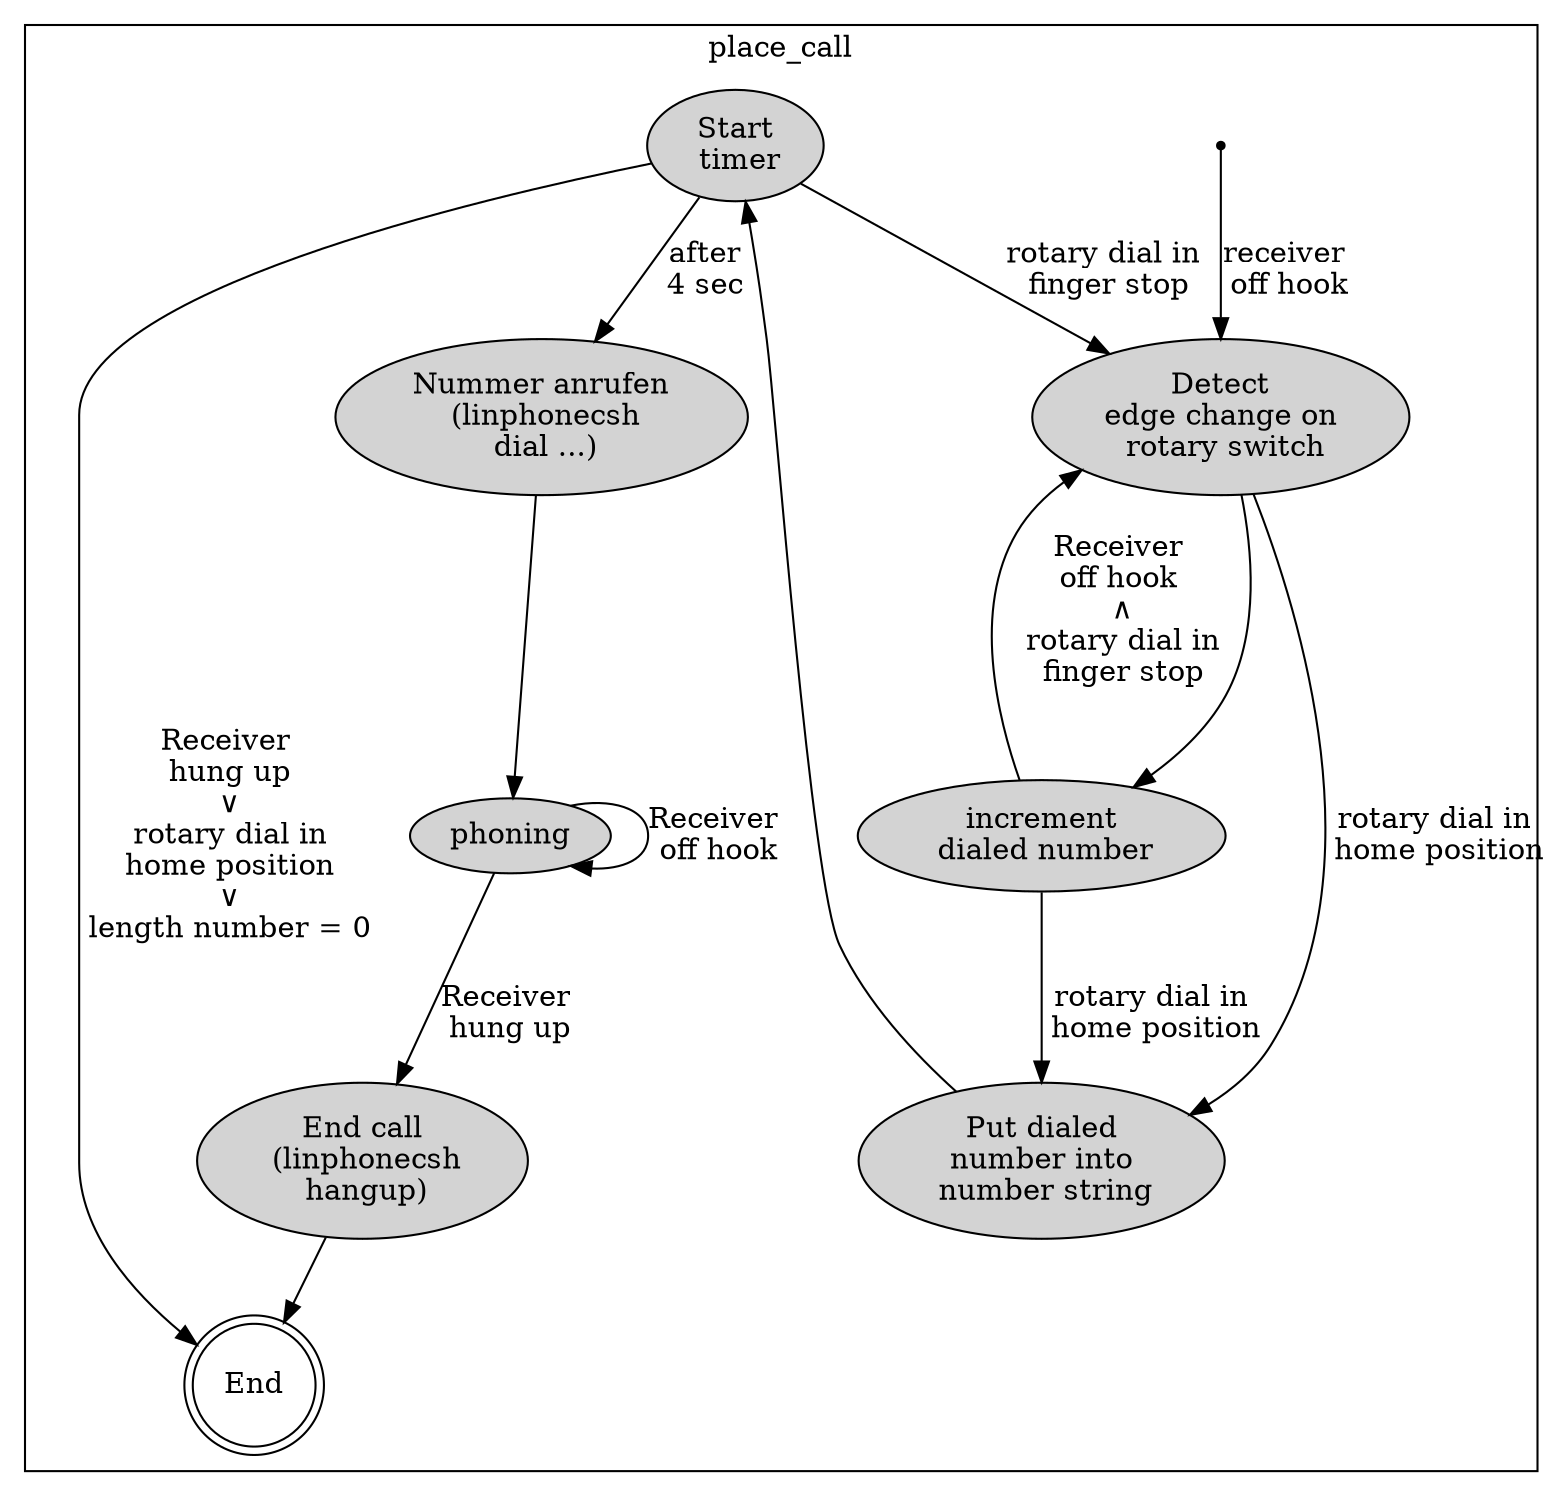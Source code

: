 digraph G {

	subgraph cluster {
		node [shape=doublecircle]; "End";
		node [shape=point]; qi
		node [shape=ellipse];
		node [style=filled];
		qi -> "Detect\nedge change on\n rotary switch" [label = "receiver\n off hook"];
		"Detect\nedge change on\n rotary switch" -> "increment\n dialed number" [label = ""];
		"increment\n dialed number" -> "Detect\nedge change on\n rotary switch" [label = "Receiver\noff hook\n &and;\n rotary dial in\n finger stop"];
		"increment\n dialed number" -> "Put dialed\nnumber into\n number string" [label = "rotary dial in\n home position"];
		"Put dialed\nnumber into\n number string" -> "Start\n timer" [label = ""];
		"Start\n timer" -> "Nummer anrufen\n (linphonecsh\n dial ...)" [label = "after\n4 sec"]; 
		"Start\n timer" -> "Detect\nedge change on\n rotary switch" [label = "rotary dial in\n finger stop"]
		"Nummer anrufen\n (linphonecsh\n dial ...)" -> "phoning" [label = ""];
		"phoning" -> "phoning" [label = "Receiver\n off hook"];
		"phoning" -> "End call\n (linphonecsh\n hangup)" [label = "Receiver\n hung up"];
		"End call\n (linphonecsh\n hangup)" -> "End" [label = ""];

		"Detect\nedge change on\n rotary switch" -> "Put dialed\nnumber into\n number string" [label = "rotary dial in\n home position"];
		"Start\n timer" -> "End" [label = "Receiver\n hung up\n &or;\n rotary dial in\n home position\n &or;\n length number = 0"]; 
				
		
		label = "place_call";
		color = black
	}
}
